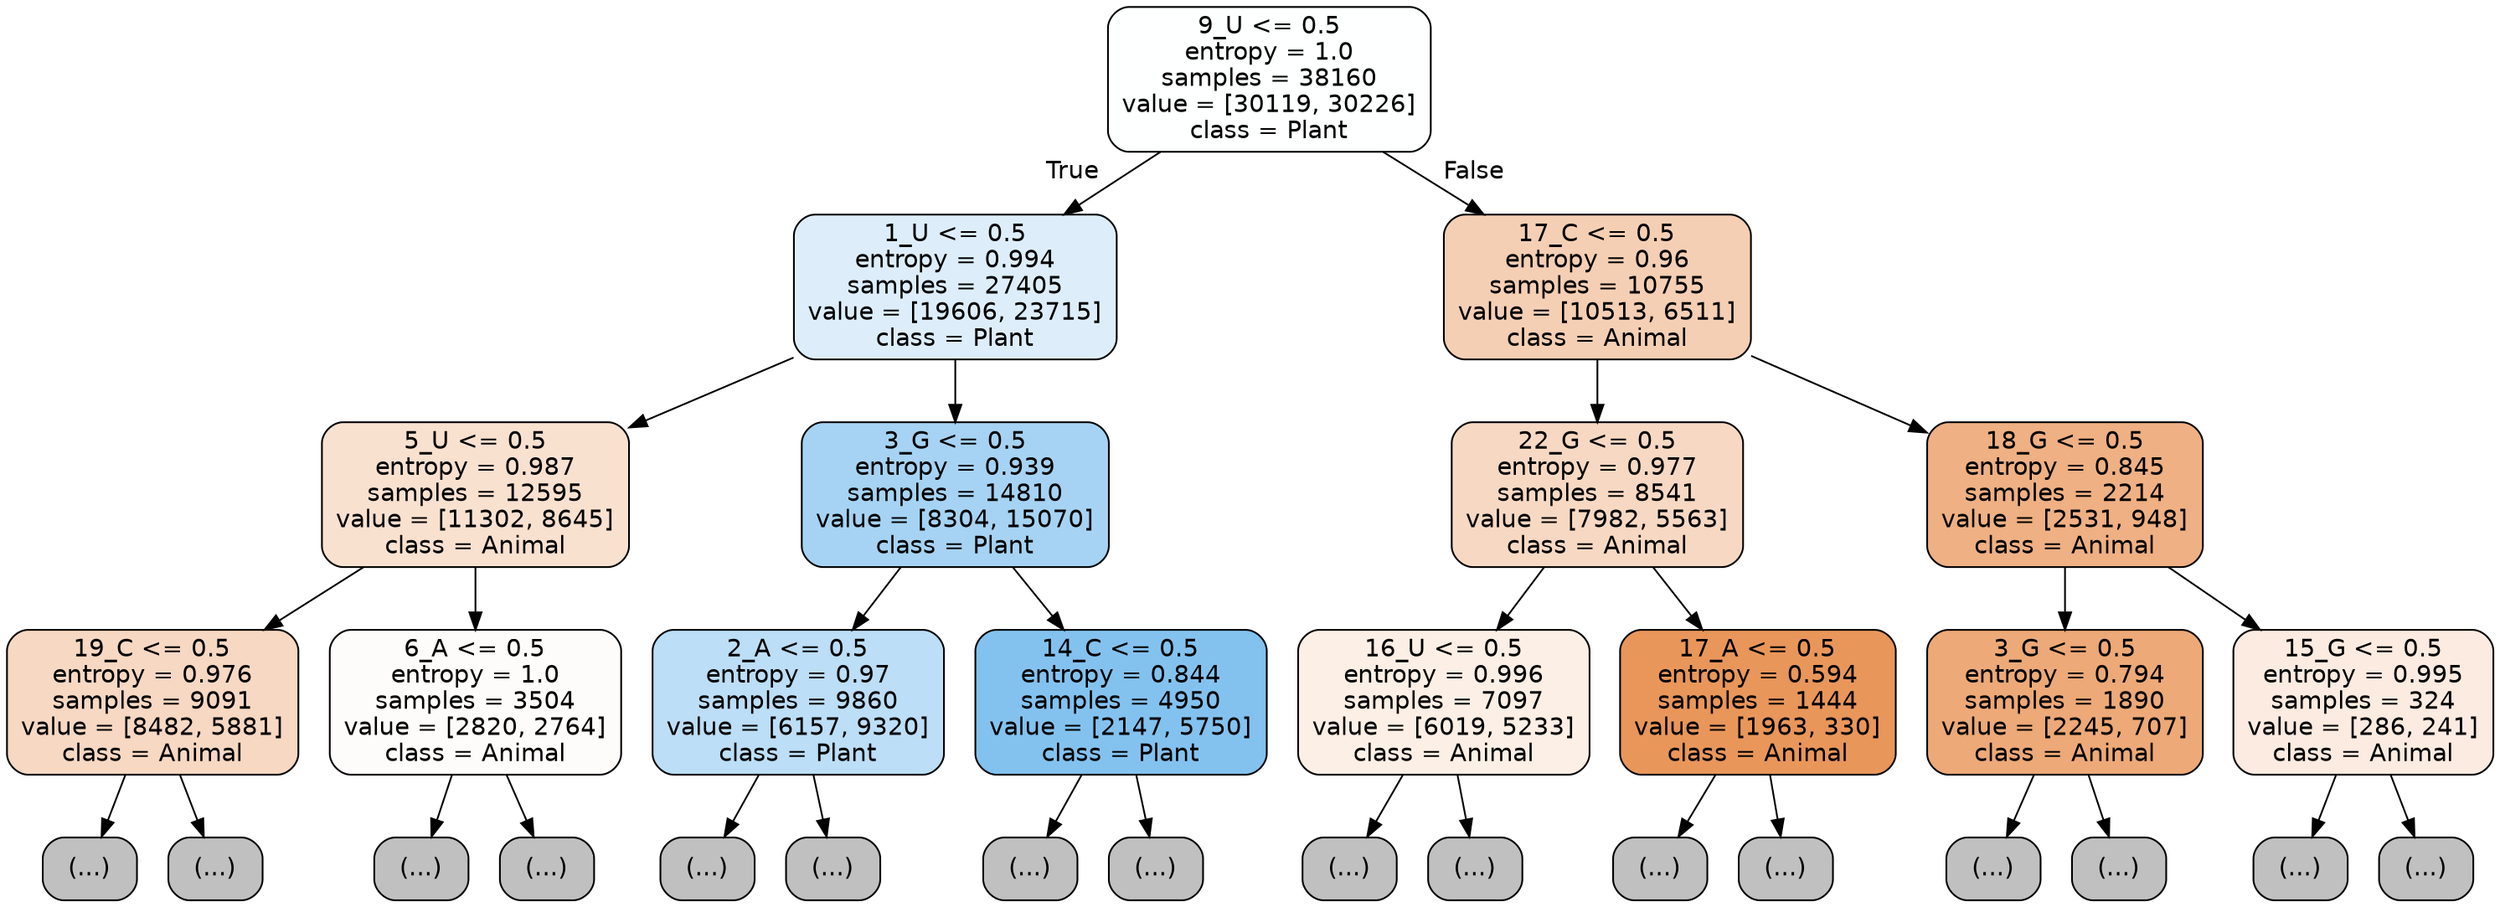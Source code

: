 digraph Tree {
node [shape=box, style="filled, rounded", color="black", fontname="helvetica"] ;
edge [fontname="helvetica"] ;
0 [label="9_U <= 0.5\nentropy = 1.0\nsamples = 38160\nvalue = [30119, 30226]\nclass = Plant", fillcolor="#feffff"] ;
1 [label="1_U <= 0.5\nentropy = 0.994\nsamples = 27405\nvalue = [19606, 23715]\nclass = Plant", fillcolor="#ddeefa"] ;
0 -> 1 [labeldistance=2.5, labelangle=45, headlabel="True"] ;
2 [label="5_U <= 0.5\nentropy = 0.987\nsamples = 12595\nvalue = [11302, 8645]\nclass = Animal", fillcolor="#f9e1d0"] ;
1 -> 2 ;
3 [label="19_C <= 0.5\nentropy = 0.976\nsamples = 9091\nvalue = [8482, 5881]\nclass = Animal", fillcolor="#f7d8c2"] ;
2 -> 3 ;
4 [label="(...)", fillcolor="#C0C0C0"] ;
3 -> 4 ;
3725 [label="(...)", fillcolor="#C0C0C0"] ;
3 -> 3725 ;
5012 [label="6_A <= 0.5\nentropy = 1.0\nsamples = 3504\nvalue = [2820, 2764]\nclass = Animal", fillcolor="#fefcfb"] ;
2 -> 5012 ;
5013 [label="(...)", fillcolor="#C0C0C0"] ;
5012 -> 5013 ;
6450 [label="(...)", fillcolor="#C0C0C0"] ;
5012 -> 6450 ;
6725 [label="3_G <= 0.5\nentropy = 0.939\nsamples = 14810\nvalue = [8304, 15070]\nclass = Plant", fillcolor="#a6d3f3"] ;
1 -> 6725 ;
6726 [label="2_A <= 0.5\nentropy = 0.97\nsamples = 9860\nvalue = [6157, 9320]\nclass = Plant", fillcolor="#bcdef6"] ;
6725 -> 6726 ;
6727 [label="(...)", fillcolor="#C0C0C0"] ;
6726 -> 6727 ;
9762 [label="(...)", fillcolor="#C0C0C0"] ;
6726 -> 9762 ;
10493 [label="14_C <= 0.5\nentropy = 0.844\nsamples = 4950\nvalue = [2147, 5750]\nclass = Plant", fillcolor="#83c2ef"] ;
6725 -> 10493 ;
10494 [label="(...)", fillcolor="#C0C0C0"] ;
10493 -> 10494 ;
11653 [label="(...)", fillcolor="#C0C0C0"] ;
10493 -> 11653 ;
11950 [label="17_C <= 0.5\nentropy = 0.96\nsamples = 10755\nvalue = [10513, 6511]\nclass = Animal", fillcolor="#f5cfb4"] ;
0 -> 11950 [labeldistance=2.5, labelangle=-45, headlabel="False"] ;
11951 [label="22_G <= 0.5\nentropy = 0.977\nsamples = 8541\nvalue = [7982, 5563]\nclass = Animal", fillcolor="#f7d9c3"] ;
11950 -> 11951 ;
11952 [label="16_U <= 0.5\nentropy = 0.996\nsamples = 7097\nvalue = [6019, 5233]\nclass = Animal", fillcolor="#fcefe5"] ;
11951 -> 11952 ;
11953 [label="(...)", fillcolor="#C0C0C0"] ;
11952 -> 11953 ;
14422 [label="(...)", fillcolor="#C0C0C0"] ;
11952 -> 14422 ;
15331 [label="17_A <= 0.5\nentropy = 0.594\nsamples = 1444\nvalue = [1963, 330]\nclass = Animal", fillcolor="#e9965a"] ;
11951 -> 15331 ;
15332 [label="(...)", fillcolor="#C0C0C0"] ;
15331 -> 15332 ;
15669 [label="(...)", fillcolor="#C0C0C0"] ;
15331 -> 15669 ;
15804 [label="18_G <= 0.5\nentropy = 0.845\nsamples = 2214\nvalue = [2531, 948]\nclass = Animal", fillcolor="#efb083"] ;
11950 -> 15804 ;
15805 [label="3_G <= 0.5\nentropy = 0.794\nsamples = 1890\nvalue = [2245, 707]\nclass = Animal", fillcolor="#eda977"] ;
15804 -> 15805 ;
15806 [label="(...)", fillcolor="#C0C0C0"] ;
15805 -> 15806 ;
16439 [label="(...)", fillcolor="#C0C0C0"] ;
15805 -> 16439 ;
16652 [label="15_G <= 0.5\nentropy = 0.995\nsamples = 324\nvalue = [286, 241]\nclass = Animal", fillcolor="#fbebe0"] ;
15804 -> 16652 ;
16653 [label="(...)", fillcolor="#C0C0C0"] ;
16652 -> 16653 ;
16776 [label="(...)", fillcolor="#C0C0C0"] ;
16652 -> 16776 ;
}